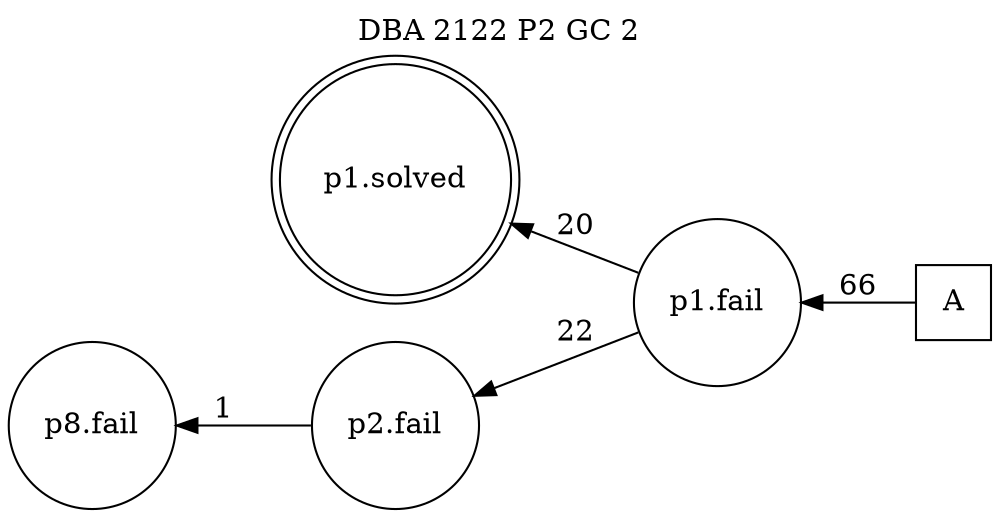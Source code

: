 digraph DBA_2122_P2_GC_2 {
labelloc="tl"
label= " DBA 2122 P2 GC 2 "
rankdir="RL";
graph [ size=" 10 , 10 !"]

"A" [shape="square" label="A"]
"p1.fail" [shape="circle" label="p1.fail"]
"p1.solved" [shape="doublecircle" label="p1.solved"]
"p2.fail" [shape="circle" label="p2.fail"]
"p8.fail" [shape="circle" label="p8.fail"]
"A" -> "p1.fail" [ label=66]
"p1.fail" -> "p1.solved" [ label=20]
"p1.fail" -> "p2.fail" [ label=22]
"p2.fail" -> "p8.fail" [ label=1]
}
